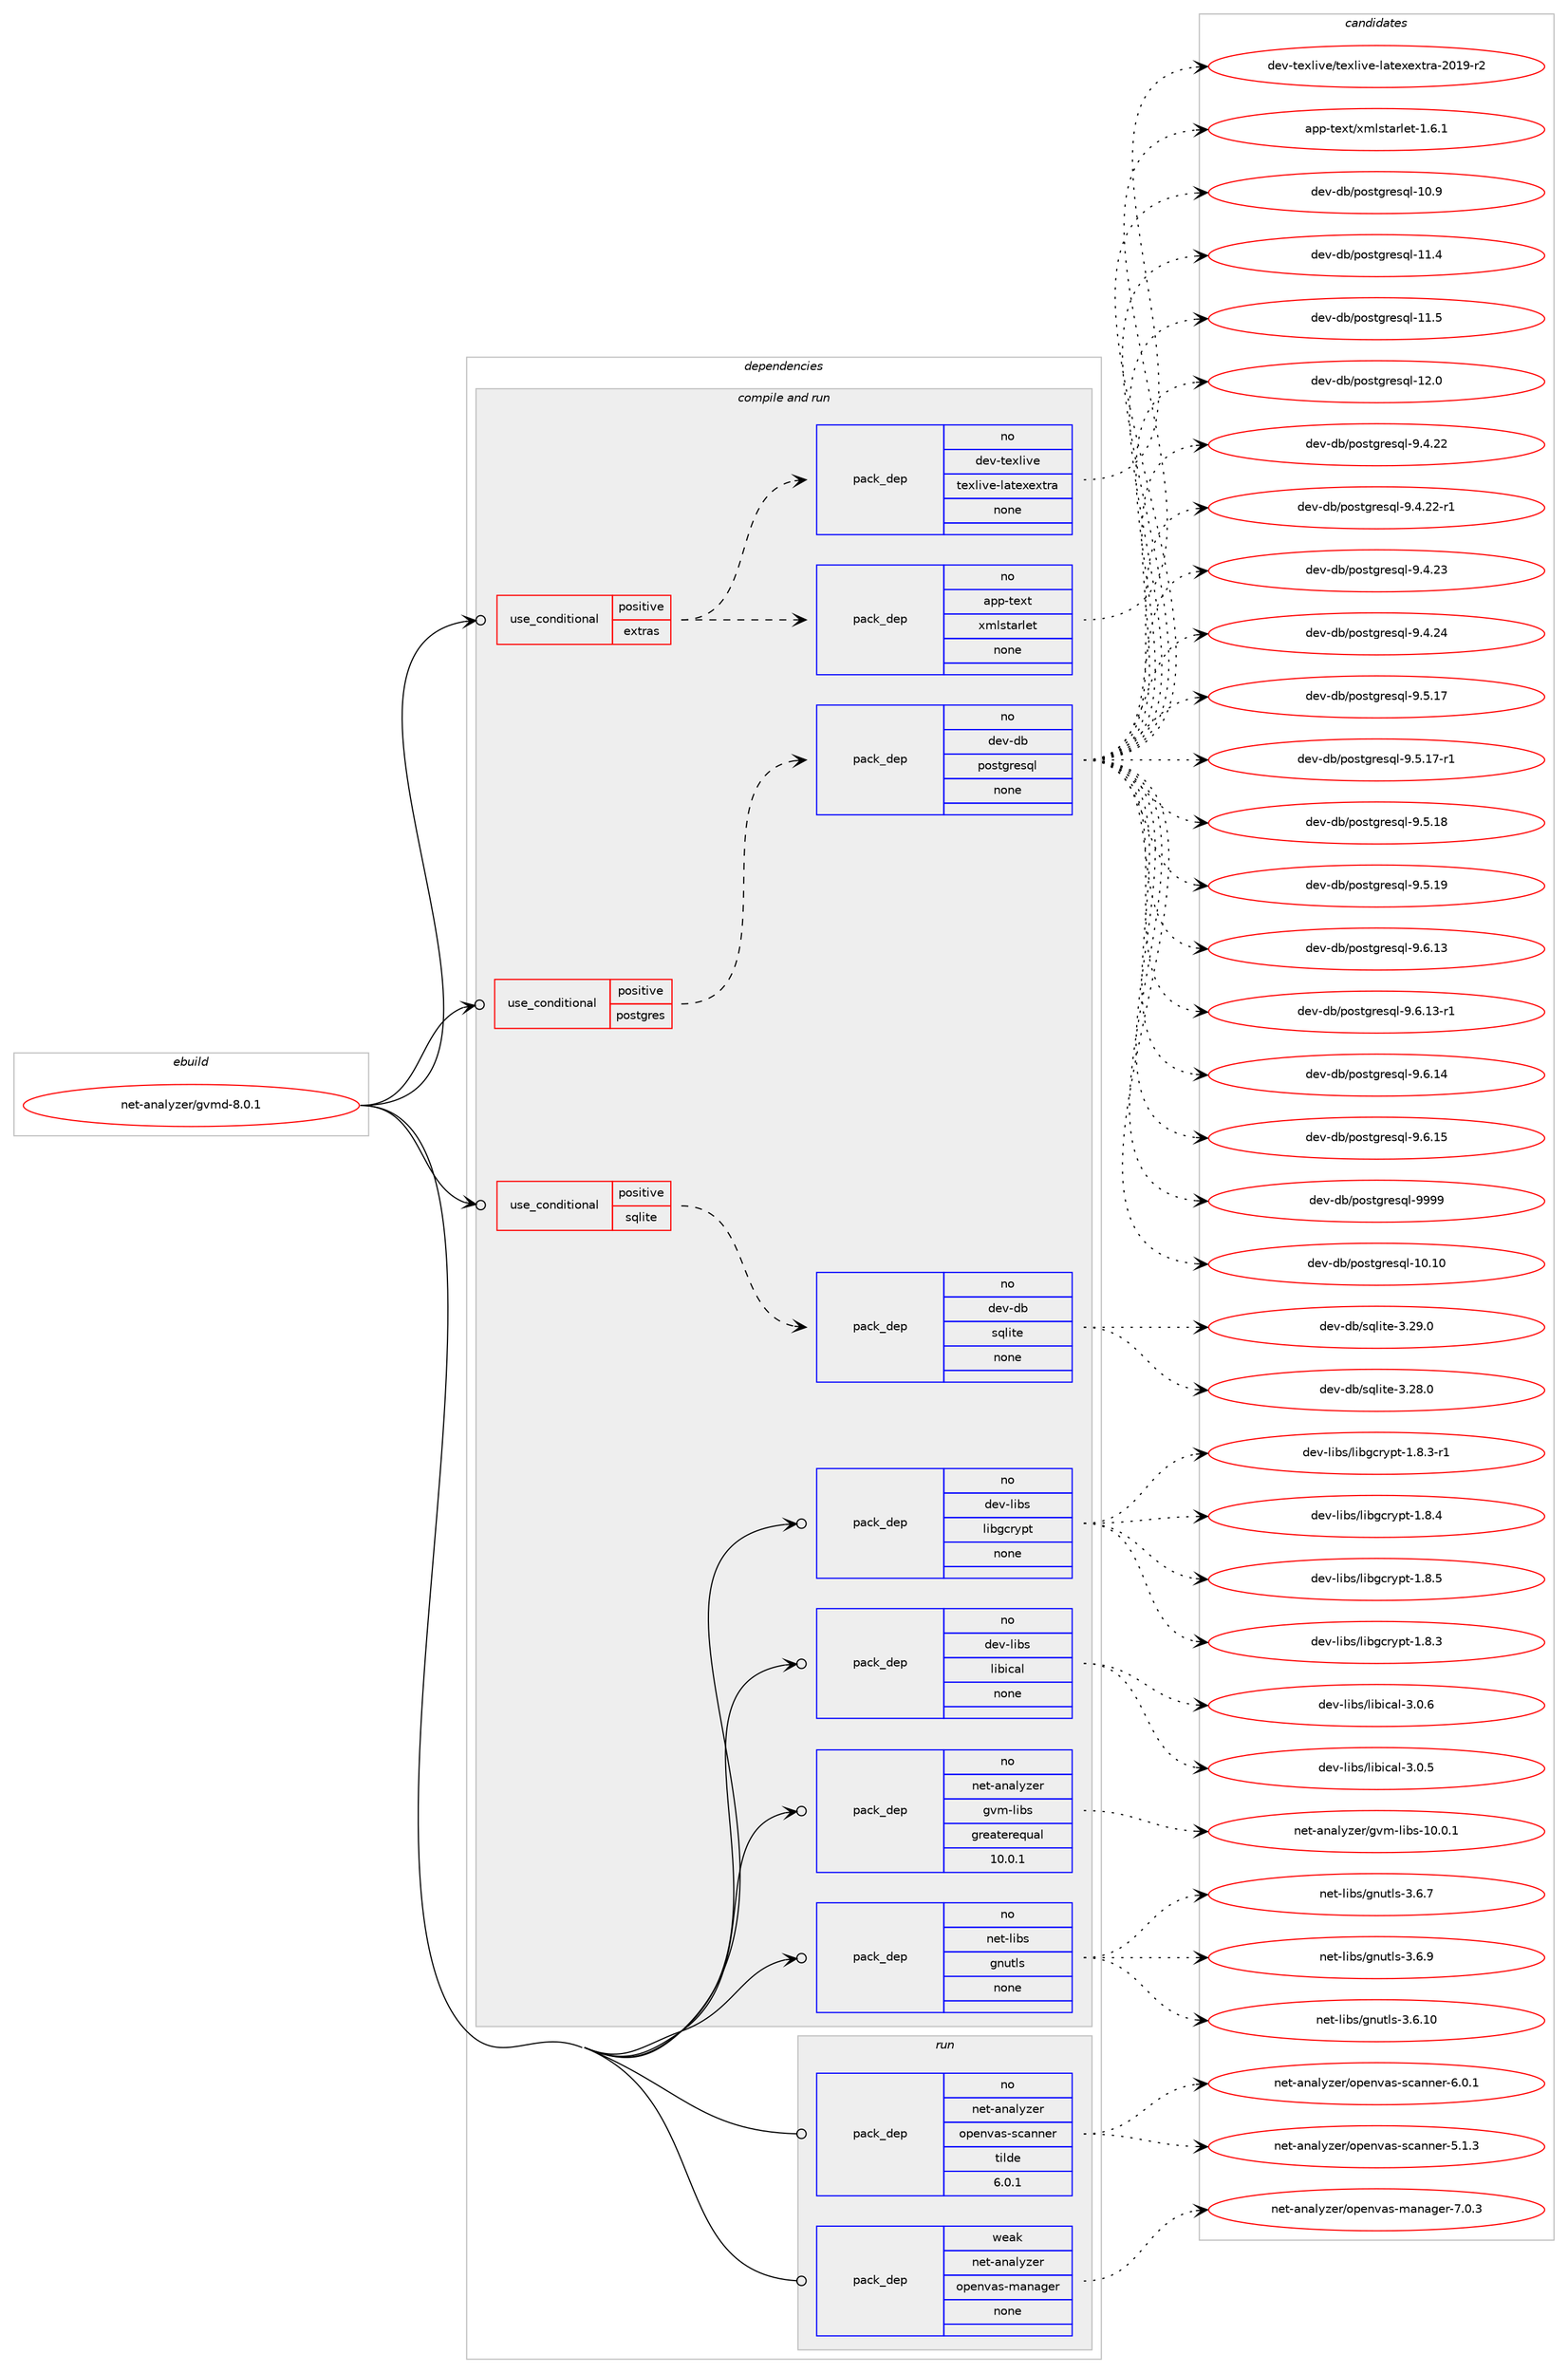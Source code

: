digraph prolog {

# *************
# Graph options
# *************

newrank=true;
concentrate=true;
compound=true;
graph [rankdir=LR,fontname=Helvetica,fontsize=10,ranksep=1.5];#, ranksep=2.5, nodesep=0.2];
edge  [arrowhead=vee];
node  [fontname=Helvetica,fontsize=10];

# **********
# The ebuild
# **********

subgraph cluster_leftcol {
color=gray;
rank=same;
label=<<i>ebuild</i>>;
id [label="net-analyzer/gvmd-8.0.1", color=red, width=4, href="../net-analyzer/gvmd-8.0.1.svg"];
}

# ****************
# The dependencies
# ****************

subgraph cluster_midcol {
color=gray;
label=<<i>dependencies</i>>;
subgraph cluster_compile {
fillcolor="#eeeeee";
style=filled;
label=<<i>compile</i>>;
}
subgraph cluster_compileandrun {
fillcolor="#eeeeee";
style=filled;
label=<<i>compile and run</i>>;
subgraph cond197720 {
dependency812543 [label=<<TABLE BORDER="0" CELLBORDER="1" CELLSPACING="0" CELLPADDING="4"><TR><TD ROWSPAN="3" CELLPADDING="10">use_conditional</TD></TR><TR><TD>positive</TD></TR><TR><TD>extras</TD></TR></TABLE>>, shape=none, color=red];
subgraph pack600647 {
dependency812544 [label=<<TABLE BORDER="0" CELLBORDER="1" CELLSPACING="0" CELLPADDING="4" WIDTH="220"><TR><TD ROWSPAN="6" CELLPADDING="30">pack_dep</TD></TR><TR><TD WIDTH="110">no</TD></TR><TR><TD>app-text</TD></TR><TR><TD>xmlstarlet</TD></TR><TR><TD>none</TD></TR><TR><TD></TD></TR></TABLE>>, shape=none, color=blue];
}
dependency812543:e -> dependency812544:w [weight=20,style="dashed",arrowhead="vee"];
subgraph pack600648 {
dependency812545 [label=<<TABLE BORDER="0" CELLBORDER="1" CELLSPACING="0" CELLPADDING="4" WIDTH="220"><TR><TD ROWSPAN="6" CELLPADDING="30">pack_dep</TD></TR><TR><TD WIDTH="110">no</TD></TR><TR><TD>dev-texlive</TD></TR><TR><TD>texlive-latexextra</TD></TR><TR><TD>none</TD></TR><TR><TD></TD></TR></TABLE>>, shape=none, color=blue];
}
dependency812543:e -> dependency812545:w [weight=20,style="dashed",arrowhead="vee"];
}
id:e -> dependency812543:w [weight=20,style="solid",arrowhead="odotvee"];
subgraph cond197721 {
dependency812546 [label=<<TABLE BORDER="0" CELLBORDER="1" CELLSPACING="0" CELLPADDING="4"><TR><TD ROWSPAN="3" CELLPADDING="10">use_conditional</TD></TR><TR><TD>positive</TD></TR><TR><TD>postgres</TD></TR></TABLE>>, shape=none, color=red];
subgraph pack600649 {
dependency812547 [label=<<TABLE BORDER="0" CELLBORDER="1" CELLSPACING="0" CELLPADDING="4" WIDTH="220"><TR><TD ROWSPAN="6" CELLPADDING="30">pack_dep</TD></TR><TR><TD WIDTH="110">no</TD></TR><TR><TD>dev-db</TD></TR><TR><TD>postgresql</TD></TR><TR><TD>none</TD></TR><TR><TD></TD></TR></TABLE>>, shape=none, color=blue];
}
dependency812546:e -> dependency812547:w [weight=20,style="dashed",arrowhead="vee"];
}
id:e -> dependency812546:w [weight=20,style="solid",arrowhead="odotvee"];
subgraph cond197722 {
dependency812548 [label=<<TABLE BORDER="0" CELLBORDER="1" CELLSPACING="0" CELLPADDING="4"><TR><TD ROWSPAN="3" CELLPADDING="10">use_conditional</TD></TR><TR><TD>positive</TD></TR><TR><TD>sqlite</TD></TR></TABLE>>, shape=none, color=red];
subgraph pack600650 {
dependency812549 [label=<<TABLE BORDER="0" CELLBORDER="1" CELLSPACING="0" CELLPADDING="4" WIDTH="220"><TR><TD ROWSPAN="6" CELLPADDING="30">pack_dep</TD></TR><TR><TD WIDTH="110">no</TD></TR><TR><TD>dev-db</TD></TR><TR><TD>sqlite</TD></TR><TR><TD>none</TD></TR><TR><TD></TD></TR></TABLE>>, shape=none, color=blue];
}
dependency812548:e -> dependency812549:w [weight=20,style="dashed",arrowhead="vee"];
}
id:e -> dependency812548:w [weight=20,style="solid",arrowhead="odotvee"];
subgraph pack600651 {
dependency812550 [label=<<TABLE BORDER="0" CELLBORDER="1" CELLSPACING="0" CELLPADDING="4" WIDTH="220"><TR><TD ROWSPAN="6" CELLPADDING="30">pack_dep</TD></TR><TR><TD WIDTH="110">no</TD></TR><TR><TD>dev-libs</TD></TR><TR><TD>libgcrypt</TD></TR><TR><TD>none</TD></TR><TR><TD></TD></TR></TABLE>>, shape=none, color=blue];
}
id:e -> dependency812550:w [weight=20,style="solid",arrowhead="odotvee"];
subgraph pack600652 {
dependency812551 [label=<<TABLE BORDER="0" CELLBORDER="1" CELLSPACING="0" CELLPADDING="4" WIDTH="220"><TR><TD ROWSPAN="6" CELLPADDING="30">pack_dep</TD></TR><TR><TD WIDTH="110">no</TD></TR><TR><TD>dev-libs</TD></TR><TR><TD>libical</TD></TR><TR><TD>none</TD></TR><TR><TD></TD></TR></TABLE>>, shape=none, color=blue];
}
id:e -> dependency812551:w [weight=20,style="solid",arrowhead="odotvee"];
subgraph pack600653 {
dependency812552 [label=<<TABLE BORDER="0" CELLBORDER="1" CELLSPACING="0" CELLPADDING="4" WIDTH="220"><TR><TD ROWSPAN="6" CELLPADDING="30">pack_dep</TD></TR><TR><TD WIDTH="110">no</TD></TR><TR><TD>net-analyzer</TD></TR><TR><TD>gvm-libs</TD></TR><TR><TD>greaterequal</TD></TR><TR><TD>10.0.1</TD></TR></TABLE>>, shape=none, color=blue];
}
id:e -> dependency812552:w [weight=20,style="solid",arrowhead="odotvee"];
subgraph pack600654 {
dependency812553 [label=<<TABLE BORDER="0" CELLBORDER="1" CELLSPACING="0" CELLPADDING="4" WIDTH="220"><TR><TD ROWSPAN="6" CELLPADDING="30">pack_dep</TD></TR><TR><TD WIDTH="110">no</TD></TR><TR><TD>net-libs</TD></TR><TR><TD>gnutls</TD></TR><TR><TD>none</TD></TR><TR><TD></TD></TR></TABLE>>, shape=none, color=blue];
}
id:e -> dependency812553:w [weight=20,style="solid",arrowhead="odotvee"];
}
subgraph cluster_run {
fillcolor="#eeeeee";
style=filled;
label=<<i>run</i>>;
subgraph pack600655 {
dependency812554 [label=<<TABLE BORDER="0" CELLBORDER="1" CELLSPACING="0" CELLPADDING="4" WIDTH="220"><TR><TD ROWSPAN="6" CELLPADDING="30">pack_dep</TD></TR><TR><TD WIDTH="110">no</TD></TR><TR><TD>net-analyzer</TD></TR><TR><TD>openvas-scanner</TD></TR><TR><TD>tilde</TD></TR><TR><TD>6.0.1</TD></TR></TABLE>>, shape=none, color=blue];
}
id:e -> dependency812554:w [weight=20,style="solid",arrowhead="odot"];
subgraph pack600656 {
dependency812555 [label=<<TABLE BORDER="0" CELLBORDER="1" CELLSPACING="0" CELLPADDING="4" WIDTH="220"><TR><TD ROWSPAN="6" CELLPADDING="30">pack_dep</TD></TR><TR><TD WIDTH="110">weak</TD></TR><TR><TD>net-analyzer</TD></TR><TR><TD>openvas-manager</TD></TR><TR><TD>none</TD></TR><TR><TD></TD></TR></TABLE>>, shape=none, color=blue];
}
id:e -> dependency812555:w [weight=20,style="solid",arrowhead="odot"];
}
}

# **************
# The candidates
# **************

subgraph cluster_choices {
rank=same;
color=gray;
label=<<i>candidates</i>>;

subgraph choice600647 {
color=black;
nodesep=1;
choice97112112451161011201164712010910811511697114108101116454946544649 [label="app-text/xmlstarlet-1.6.1", color=red, width=4,href="../app-text/xmlstarlet-1.6.1.svg"];
dependency812544:e -> choice97112112451161011201164712010910811511697114108101116454946544649:w [style=dotted,weight="100"];
}
subgraph choice600648 {
color=black;
nodesep=1;
choice100101118451161011201081051181014711610112010810511810145108971161011201011201161149745504849574511450 [label="dev-texlive/texlive-latexextra-2019-r2", color=red, width=4,href="../dev-texlive/texlive-latexextra-2019-r2.svg"];
dependency812545:e -> choice100101118451161011201081051181014711610112010810511810145108971161011201011201161149745504849574511450:w [style=dotted,weight="100"];
}
subgraph choice600649 {
color=black;
nodesep=1;
choice100101118451009847112111115116103114101115113108454948464948 [label="dev-db/postgresql-10.10", color=red, width=4,href="../dev-db/postgresql-10.10.svg"];
choice1001011184510098471121111151161031141011151131084549484657 [label="dev-db/postgresql-10.9", color=red, width=4,href="../dev-db/postgresql-10.9.svg"];
choice1001011184510098471121111151161031141011151131084549494652 [label="dev-db/postgresql-11.4", color=red, width=4,href="../dev-db/postgresql-11.4.svg"];
choice1001011184510098471121111151161031141011151131084549494653 [label="dev-db/postgresql-11.5", color=red, width=4,href="../dev-db/postgresql-11.5.svg"];
choice1001011184510098471121111151161031141011151131084549504648 [label="dev-db/postgresql-12.0", color=red, width=4,href="../dev-db/postgresql-12.0.svg"];
choice10010111845100984711211111511610311410111511310845574652465050 [label="dev-db/postgresql-9.4.22", color=red, width=4,href="../dev-db/postgresql-9.4.22.svg"];
choice100101118451009847112111115116103114101115113108455746524650504511449 [label="dev-db/postgresql-9.4.22-r1", color=red, width=4,href="../dev-db/postgresql-9.4.22-r1.svg"];
choice10010111845100984711211111511610311410111511310845574652465051 [label="dev-db/postgresql-9.4.23", color=red, width=4,href="../dev-db/postgresql-9.4.23.svg"];
choice10010111845100984711211111511610311410111511310845574652465052 [label="dev-db/postgresql-9.4.24", color=red, width=4,href="../dev-db/postgresql-9.4.24.svg"];
choice10010111845100984711211111511610311410111511310845574653464955 [label="dev-db/postgresql-9.5.17", color=red, width=4,href="../dev-db/postgresql-9.5.17.svg"];
choice100101118451009847112111115116103114101115113108455746534649554511449 [label="dev-db/postgresql-9.5.17-r1", color=red, width=4,href="../dev-db/postgresql-9.5.17-r1.svg"];
choice10010111845100984711211111511610311410111511310845574653464956 [label="dev-db/postgresql-9.5.18", color=red, width=4,href="../dev-db/postgresql-9.5.18.svg"];
choice10010111845100984711211111511610311410111511310845574653464957 [label="dev-db/postgresql-9.5.19", color=red, width=4,href="../dev-db/postgresql-9.5.19.svg"];
choice10010111845100984711211111511610311410111511310845574654464951 [label="dev-db/postgresql-9.6.13", color=red, width=4,href="../dev-db/postgresql-9.6.13.svg"];
choice100101118451009847112111115116103114101115113108455746544649514511449 [label="dev-db/postgresql-9.6.13-r1", color=red, width=4,href="../dev-db/postgresql-9.6.13-r1.svg"];
choice10010111845100984711211111511610311410111511310845574654464952 [label="dev-db/postgresql-9.6.14", color=red, width=4,href="../dev-db/postgresql-9.6.14.svg"];
choice10010111845100984711211111511610311410111511310845574654464953 [label="dev-db/postgresql-9.6.15", color=red, width=4,href="../dev-db/postgresql-9.6.15.svg"];
choice1001011184510098471121111151161031141011151131084557575757 [label="dev-db/postgresql-9999", color=red, width=4,href="../dev-db/postgresql-9999.svg"];
dependency812547:e -> choice100101118451009847112111115116103114101115113108454948464948:w [style=dotted,weight="100"];
dependency812547:e -> choice1001011184510098471121111151161031141011151131084549484657:w [style=dotted,weight="100"];
dependency812547:e -> choice1001011184510098471121111151161031141011151131084549494652:w [style=dotted,weight="100"];
dependency812547:e -> choice1001011184510098471121111151161031141011151131084549494653:w [style=dotted,weight="100"];
dependency812547:e -> choice1001011184510098471121111151161031141011151131084549504648:w [style=dotted,weight="100"];
dependency812547:e -> choice10010111845100984711211111511610311410111511310845574652465050:w [style=dotted,weight="100"];
dependency812547:e -> choice100101118451009847112111115116103114101115113108455746524650504511449:w [style=dotted,weight="100"];
dependency812547:e -> choice10010111845100984711211111511610311410111511310845574652465051:w [style=dotted,weight="100"];
dependency812547:e -> choice10010111845100984711211111511610311410111511310845574652465052:w [style=dotted,weight="100"];
dependency812547:e -> choice10010111845100984711211111511610311410111511310845574653464955:w [style=dotted,weight="100"];
dependency812547:e -> choice100101118451009847112111115116103114101115113108455746534649554511449:w [style=dotted,weight="100"];
dependency812547:e -> choice10010111845100984711211111511610311410111511310845574653464956:w [style=dotted,weight="100"];
dependency812547:e -> choice10010111845100984711211111511610311410111511310845574653464957:w [style=dotted,weight="100"];
dependency812547:e -> choice10010111845100984711211111511610311410111511310845574654464951:w [style=dotted,weight="100"];
dependency812547:e -> choice100101118451009847112111115116103114101115113108455746544649514511449:w [style=dotted,weight="100"];
dependency812547:e -> choice10010111845100984711211111511610311410111511310845574654464952:w [style=dotted,weight="100"];
dependency812547:e -> choice10010111845100984711211111511610311410111511310845574654464953:w [style=dotted,weight="100"];
dependency812547:e -> choice1001011184510098471121111151161031141011151131084557575757:w [style=dotted,weight="100"];
}
subgraph choice600650 {
color=black;
nodesep=1;
choice10010111845100984711511310810511610145514650564648 [label="dev-db/sqlite-3.28.0", color=red, width=4,href="../dev-db/sqlite-3.28.0.svg"];
choice10010111845100984711511310810511610145514650574648 [label="dev-db/sqlite-3.29.0", color=red, width=4,href="../dev-db/sqlite-3.29.0.svg"];
dependency812549:e -> choice10010111845100984711511310810511610145514650564648:w [style=dotted,weight="100"];
dependency812549:e -> choice10010111845100984711511310810511610145514650574648:w [style=dotted,weight="100"];
}
subgraph choice600651 {
color=black;
nodesep=1;
choice1001011184510810598115471081059810399114121112116454946564651 [label="dev-libs/libgcrypt-1.8.3", color=red, width=4,href="../dev-libs/libgcrypt-1.8.3.svg"];
choice10010111845108105981154710810598103991141211121164549465646514511449 [label="dev-libs/libgcrypt-1.8.3-r1", color=red, width=4,href="../dev-libs/libgcrypt-1.8.3-r1.svg"];
choice1001011184510810598115471081059810399114121112116454946564652 [label="dev-libs/libgcrypt-1.8.4", color=red, width=4,href="../dev-libs/libgcrypt-1.8.4.svg"];
choice1001011184510810598115471081059810399114121112116454946564653 [label="dev-libs/libgcrypt-1.8.5", color=red, width=4,href="../dev-libs/libgcrypt-1.8.5.svg"];
dependency812550:e -> choice1001011184510810598115471081059810399114121112116454946564651:w [style=dotted,weight="100"];
dependency812550:e -> choice10010111845108105981154710810598103991141211121164549465646514511449:w [style=dotted,weight="100"];
dependency812550:e -> choice1001011184510810598115471081059810399114121112116454946564652:w [style=dotted,weight="100"];
dependency812550:e -> choice1001011184510810598115471081059810399114121112116454946564653:w [style=dotted,weight="100"];
}
subgraph choice600652 {
color=black;
nodesep=1;
choice100101118451081059811547108105981059997108455146484653 [label="dev-libs/libical-3.0.5", color=red, width=4,href="../dev-libs/libical-3.0.5.svg"];
choice100101118451081059811547108105981059997108455146484654 [label="dev-libs/libical-3.0.6", color=red, width=4,href="../dev-libs/libical-3.0.6.svg"];
dependency812551:e -> choice100101118451081059811547108105981059997108455146484653:w [style=dotted,weight="100"];
dependency812551:e -> choice100101118451081059811547108105981059997108455146484654:w [style=dotted,weight="100"];
}
subgraph choice600653 {
color=black;
nodesep=1;
choice11010111645971109710812112210111447103118109451081059811545494846484649 [label="net-analyzer/gvm-libs-10.0.1", color=red, width=4,href="../net-analyzer/gvm-libs-10.0.1.svg"];
dependency812552:e -> choice11010111645971109710812112210111447103118109451081059811545494846484649:w [style=dotted,weight="100"];
}
subgraph choice600654 {
color=black;
nodesep=1;
choice11010111645108105981154710311011711610811545514654464948 [label="net-libs/gnutls-3.6.10", color=red, width=4,href="../net-libs/gnutls-3.6.10.svg"];
choice110101116451081059811547103110117116108115455146544655 [label="net-libs/gnutls-3.6.7", color=red, width=4,href="../net-libs/gnutls-3.6.7.svg"];
choice110101116451081059811547103110117116108115455146544657 [label="net-libs/gnutls-3.6.9", color=red, width=4,href="../net-libs/gnutls-3.6.9.svg"];
dependency812553:e -> choice11010111645108105981154710311011711610811545514654464948:w [style=dotted,weight="100"];
dependency812553:e -> choice110101116451081059811547103110117116108115455146544655:w [style=dotted,weight="100"];
dependency812553:e -> choice110101116451081059811547103110117116108115455146544657:w [style=dotted,weight="100"];
}
subgraph choice600655 {
color=black;
nodesep=1;
choice1101011164597110971081211221011144711111210111011897115451159997110110101114455346494651 [label="net-analyzer/openvas-scanner-5.1.3", color=red, width=4,href="../net-analyzer/openvas-scanner-5.1.3.svg"];
choice1101011164597110971081211221011144711111210111011897115451159997110110101114455446484649 [label="net-analyzer/openvas-scanner-6.0.1", color=red, width=4,href="../net-analyzer/openvas-scanner-6.0.1.svg"];
dependency812554:e -> choice1101011164597110971081211221011144711111210111011897115451159997110110101114455346494651:w [style=dotted,weight="100"];
dependency812554:e -> choice1101011164597110971081211221011144711111210111011897115451159997110110101114455446484649:w [style=dotted,weight="100"];
}
subgraph choice600656 {
color=black;
nodesep=1;
choice1101011164597110971081211221011144711111210111011897115451099711097103101114455546484651 [label="net-analyzer/openvas-manager-7.0.3", color=red, width=4,href="../net-analyzer/openvas-manager-7.0.3.svg"];
dependency812555:e -> choice1101011164597110971081211221011144711111210111011897115451099711097103101114455546484651:w [style=dotted,weight="100"];
}
}

}
